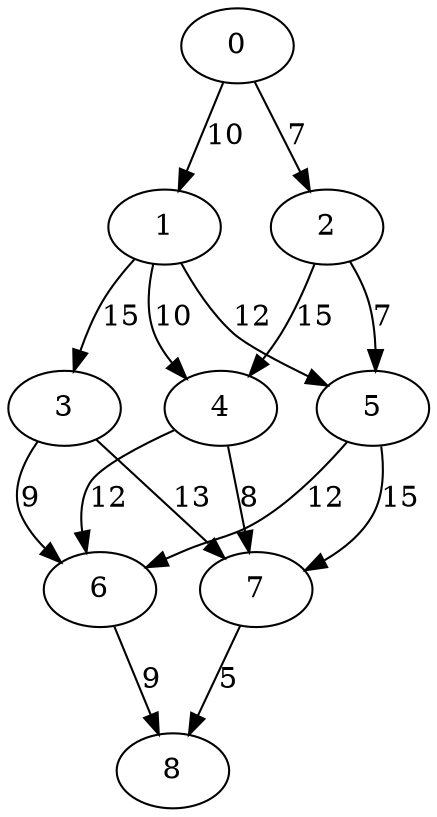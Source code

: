 digraph G {

    0 -> 1 [label="10"];
    0 -> 2 [label="7"];
    1 -> 3 [label="15"];
    1 -> 4 [label="10"];
    1 -> 5 [label="12"];
    2 -> 4 [label="15"];
    2 -> 5 [label="7"];
    3 -> 6 [label="9"];
    3 -> 7 [label="13"];
    4 -> 6 [label="12"];
    4 -> 7 [label="8"];
    5 -> 6 [label="12"];
    5 -> 7 [label="15"];
    6 -> 8 [label="9"];
    7 -> 8 [label="5"];

}
